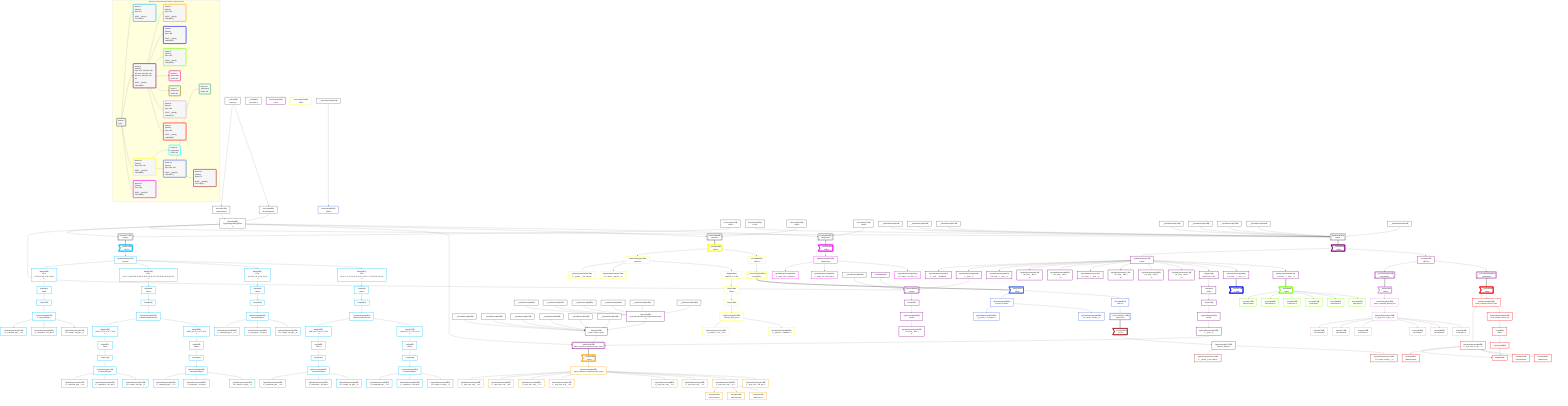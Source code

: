 graph TD
    classDef path fill:#eee,stroke:#000,color:#000
    classDef plan fill:#fff,stroke-width:3px,color:#000
    classDef itemplan fill:#fff,stroke-width:6px,color:#000
    classDef sideeffectplan fill:#f00,stroke-width:6px,color:#000
    classDef bucket fill:#f6f6f6,color:#000,stroke-width:6px,text-align:left


    %% define steps
    __Value3["__Value[3∈0]<br />ᐸcontextᐳ"]:::plan
    __Value5["__Value[5∈0]<br />ᐸrootValueᐳ"]:::plan
    Access197["Access[197∈0]<br />ᐸ3.pgSettingsᐳ"]:::plan
    Access198["Access[198∈0]<br />ᐸ3.withPgClientᐳ"]:::plan
    Object199["Object[199∈0]<br />ᐸ{pgSettings,withPgClient}ᐳ"]:::plan
    Connection200["Connection[200∈0]<br />ᐸ196ᐳ"]:::plan
    Connection225["Connection[225∈0]<br />ᐸ221ᐳ"]:::plan
    Connection253["Connection[253∈0]<br />ᐸ249ᐳ"]:::plan
    Connection270["Connection[270∈0]<br />ᐸ266ᐳ"]:::plan
    PgSelect271[["PgSelect[271∈0]<br />ᐸtypesᐳ"]]:::plan
    __Item272>"__Item[272∈1]<br />ᐸ271ᐳ"]:::itemplan
    PgSelectSingle273["PgSelectSingle[273∈1]<br />ᐸtypesᐳ"]:::plan
    Map609["Map[609∈1]<br />ᐸ273:{”0”:29,”1”:30,”2”:31,”3”:32}ᐳ"]:::plan
    List610["List[610∈1]<br />ᐸ609ᐳ"]:::plan
    First279["First[279∈1]"]:::plan
    PgSelectSingle280["PgSelectSingle[280∈1]<br />ᐸcompoundTypeᐳ"]:::plan
    Map607["Map[607∈1]<br />ᐸ273:{”0”:17,”1”:18,”2”:19,”3”:20,”4”:21,”5”:22,”6”:23,”7”:24,”8”:25,”9”:26,”10”:27}ᐳ"]:::plan
    List608["List[608∈1]<br />ᐸ607ᐳ"]:::plan
    First286["First[286∈1]"]:::plan
    PgSelectSingle287["PgSelectSingle[287∈1]<br />ᐸnestedCompoundTypeᐳ"]:::plan
    Map605["Map[605∈1]<br />ᐸ273:{”0”:12,”1”:13,”2”:14,”3”:15}ᐳ"]:::plan
    List606["List[606∈1]<br />ᐸ605ᐳ"]:::plan
    First293["First[293∈1]"]:::plan
    PgSelectSingle294["PgSelectSingle[294∈1]<br />ᐸcompoundTypeᐳ"]:::plan
    Map603["Map[603∈1]<br />ᐸ273:{”0”:0,”1”:1,”2”:2,”3”:3,”4”:4,”5”:5,”6”:6,”7”:7,”8”:8,”9”:9,”10”:10}ᐳ"]:::plan
    List604["List[604∈1]<br />ᐸ603ᐳ"]:::plan
    First300["First[300∈1]"]:::plan
    PgSelectSingle301["PgSelectSingle[301∈1]<br />ᐸnestedCompoundTypeᐳ"]:::plan
    PgClassExpression302["PgClassExpression[302∈1]<br />ᐸ__compound_type__.”a”ᐳ"]:::plan
    PgClassExpression303["PgClassExpression[303∈1]<br />ᐸ__compound....”foo_bar”ᐳ"]:::plan
    PgClassExpression305["PgClassExpression[305∈1]<br />ᐸ”c”.”compo...nd_type__)ᐳ"]:::plan
    Map601["Map[601∈1]<br />ᐸ287:{”0”:5,”1”:6,”2”:7,”3”:8}ᐳ"]:::plan
    List602["List[602∈1]<br />ᐸ601ᐳ"]:::plan
    First311["First[311∈1]"]:::plan
    PgSelectSingle312["PgSelectSingle[312∈1]<br />ᐸcompoundTypeᐳ"]:::plan
    Map599["Map[599∈1]<br />ᐸ287:{”0”:0,”1”:1,”2”:2,”3”:3}ᐳ"]:::plan
    List600["List[600∈1]<br />ᐸ599ᐳ"]:::plan
    First318["First[318∈1]"]:::plan
    PgSelectSingle319["PgSelectSingle[319∈1]<br />ᐸcompoundTypeᐳ"]:::plan
    PgClassExpression320["PgClassExpression[320∈1]<br />ᐸ__compound_type__.”a”ᐳ"]:::plan
    PgClassExpression321["PgClassExpression[321∈1]<br />ᐸ__compound....”foo_bar”ᐳ"]:::plan
    PgClassExpression323["PgClassExpression[323∈1]<br />ᐸ”c”.”compo...nd_type__)ᐳ"]:::plan
    PgClassExpression324["PgClassExpression[324∈1]<br />ᐸ__compound_type__.”a”ᐳ"]:::plan
    PgClassExpression325["PgClassExpression[325∈1]<br />ᐸ__compound....”foo_bar”ᐳ"]:::plan
    PgClassExpression327["PgClassExpression[327∈1]<br />ᐸ”c”.”compo...nd_type__)ᐳ"]:::plan
    PgClassExpression328["PgClassExpression[328∈1]<br />ᐸ__compound_type__.”a”ᐳ"]:::plan
    PgClassExpression329["PgClassExpression[329∈1]<br />ᐸ__compound....”foo_bar”ᐳ"]:::plan
    PgClassExpression331["PgClassExpression[331∈1]<br />ᐸ”c”.”compo...nd_type__)ᐳ"]:::plan
    Map597["Map[597∈1]<br />ᐸ301:{”0”:5,”1”:6,”2”:7,”3”:8}ᐳ"]:::plan
    List598["List[598∈1]<br />ᐸ597ᐳ"]:::plan
    First337["First[337∈1]"]:::plan
    PgSelectSingle338["PgSelectSingle[338∈1]<br />ᐸcompoundTypeᐳ"]:::plan
    Map595["Map[595∈1]<br />ᐸ301:{”0”:0,”1”:1,”2”:2,”3”:3}ᐳ"]:::plan
    List596["List[596∈1]<br />ᐸ595ᐳ"]:::plan
    First344["First[344∈1]"]:::plan
    PgSelectSingle345["PgSelectSingle[345∈1]<br />ᐸcompoundTypeᐳ"]:::plan
    PgClassExpression346["PgClassExpression[346∈1]<br />ᐸ__compound_type__.”a”ᐳ"]:::plan
    PgClassExpression347["PgClassExpression[347∈1]<br />ᐸ__compound....”foo_bar”ᐳ"]:::plan
    PgClassExpression349["PgClassExpression[349∈1]<br />ᐸ”c”.”compo...nd_type__)ᐳ"]:::plan
    PgClassExpression350["PgClassExpression[350∈1]<br />ᐸ__compound_type__.”a”ᐳ"]:::plan
    PgClassExpression351["PgClassExpression[351∈1]<br />ᐸ__compound....”foo_bar”ᐳ"]:::plan
    PgClassExpression353["PgClassExpression[353∈1]<br />ᐸ”c”.”compo...nd_type__)ᐳ"]:::plan
    __InputStaticLeaf362["__InputStaticLeaf[362∈0]"]:::plan
    __InputStaticLeaf366["__InputStaticLeaf[366∈0]"]:::plan
    __InputStaticLeaf367["__InputStaticLeaf[367∈0]"]:::plan
    __InputStaticLeaf374["__InputStaticLeaf[374∈0]"]:::plan
    __InputStaticLeaf378["__InputStaticLeaf[378∈0]"]:::plan
    __InputStaticLeaf379["__InputStaticLeaf[379∈0]"]:::plan
    __InputStaticLeaf394["__InputStaticLeaf[394∈0]"]:::plan
    __InputStaticLeaf395["__InputStaticLeaf[395∈0]"]:::plan
    PgSelect354[["PgSelect[354∈0]<br />ᐸpostᐳ"]]:::plan
    __Item355>"__Item[355∈2]<br />ᐸ354ᐳ"]:::itemplan
    PgSelectSingle356["PgSelectSingle[356∈2]<br />ᐸpostᐳ"]:::plan
    PgClassExpression357["PgClassExpression[357∈2]<br />ᐸ__post__.”headline”ᐳ"]:::plan
    PgClassExpression360["PgClassExpression[360∈2]<br />ᐸ__post__ᐳ"]:::plan
    PgClassExpression361["PgClassExpression[361∈2]<br />ᐸ”a”.”post_...(__post__)ᐳ"]:::plan
    PgClassExpression365["PgClassExpression[365∈2]<br />ᐸ”a”.”post_...lder! */<br />)ᐳ"]:::plan
    PgClassExpression369["PgClassExpression[369∈2]<br />ᐸ”a”.”post_...lder! */<br />)ᐳ"]:::plan
    PgClassExpression373["PgClassExpression[373∈2]<br />ᐸ”a”.”post_...(__post__)ᐳ"]:::plan
    PgClassExpression377["PgClassExpression[377∈2]<br />ᐸ”a”.”post_...lder! */<br />)ᐳ"]:::plan
    PgClassExpression381["PgClassExpression[381∈2]<br />ᐸ”a”.”post_...lder! */<br />)ᐳ"]:::plan
    __InputStaticLeaf382["__InputStaticLeaf[382∈0]"]:::plan
    Constant384["Constant[384∈2]"]:::plan
    PgSelect386[["PgSelect[386∈2]<br />ᐸpostᐳ"]]:::plan
    First390["First[390∈2]"]:::plan
    PgSelectSingle391["PgSelectSingle[391∈2]<br />ᐸpostᐳ"]:::plan
    PgClassExpression393["PgClassExpression[393∈2]<br />ᐸ”a”.”post_...lder! */<br />)ᐳ"]:::plan
    PgClassExpression397["PgClassExpression[397∈2]<br />ᐸ”a”.”post_...lder! */<br />)ᐳ"]:::plan
    __InputStaticLeaf399["__InputStaticLeaf[399∈0]"]:::plan
    __InputStaticLeaf400["__InputStaticLeaf[400∈0]"]:::plan
    __InputStaticLeaf401["__InputStaticLeaf[401∈0]"]:::plan
    __InputStaticLeaf403["__InputStaticLeaf[403∈0]"]:::plan
    __InputStaticLeaf404["__InputStaticLeaf[404∈0]"]:::plan
    __InputStaticLeaf406["__InputStaticLeaf[406∈0]"]:::plan
    __InputStaticLeaf407["__InputStaticLeaf[407∈0]"]:::plan
    __InputStaticLeaf408["__InputStaticLeaf[408∈0]"]:::plan
    __InputStaticLeaf409["__InputStaticLeaf[409∈0]"]:::plan
    __InputStaticLeaf410["__InputStaticLeaf[410∈0]"]:::plan
    __InputStaticLeaf411["__InputStaticLeaf[411∈0]"]:::plan
    __InputStaticLeaf412["__InputStaticLeaf[412∈0]"]:::plan
    Object414["Object[414∈2]<br />ᐸ{seconds,minutes,hours,days,months,years}ᐳ"]:::plan
    Object413["Object[413∈2]<br />ᐸ{a,b,c,e,f,g,foo_bar}ᐳ"]:::plan
    Map593["Map[593∈2]<br />ᐸ356:{”0”:3,”1”:4}ᐳ"]:::plan
    List594["List[594∈2]<br />ᐸ593ᐳ"]:::plan
    First420["First[420∈2]"]:::plan
    PgSelectSingle421["PgSelectSingle[421∈2]<br />ᐸpostᐳ"]:::plan
    PgClassExpression422["PgClassExpression[422∈2]<br />ᐸ__post__ᐳ"]:::plan
    PgSelect423[["PgSelect[423∈2]<br />ᐸpost_computed_compound_type_arrayᐳ"]]:::plan
    PgClassExpression428["PgClassExpression[428∈2]<br />ᐸ”a”.”post_...(__post__)ᐳ"]:::plan
    PgClassExpression430["PgClassExpression[430∈2]<br />ᐸ”a”.”post_...(__post__)ᐳ"]:::plan
    Connection441["Connection[441∈2]<br />ᐸ437ᐳ"]:::plan
    __Item442>"__Item[442∈3]<br />ᐸ423ᐳ"]:::itemplan
    PgSelectSingle443["PgSelectSingle[443∈3]<br />ᐸpost_computed_compound_type_arrayᐳ"]:::plan
    PgClassExpression444["PgClassExpression[444∈3]<br />ᐸ__post_com...rray__.”a”ᐳ"]:::plan
    PgClassExpression445["PgClassExpression[445∈3]<br />ᐸ__post_com...rray__.”b”ᐳ"]:::plan
    PgClassExpression446["PgClassExpression[446∈3]<br />ᐸ__post_com...rray__.”c”ᐳ"]:::plan
    PgClassExpression447["PgClassExpression[447∈3]<br />ᐸ__post_com...rray__.”d”ᐳ"]:::plan
    PgClassExpression448["PgClassExpression[448∈3]<br />ᐸ__post_com...rray__.”e”ᐳ"]:::plan
    PgClassExpression449["PgClassExpression[449∈3]<br />ᐸ__post_com...rray__.”f”ᐳ"]:::plan
    PgClassExpression450["PgClassExpression[450∈3]<br />ᐸ__post_com...rray__.”g”ᐳ"]:::plan
    PgClassExpression451["PgClassExpression[451∈3]<br />ᐸ__post_com....”foo_bar”ᐳ"]:::plan
    Access452["Access[452∈3]<br />ᐸ450.secondsᐳ"]:::plan
    Access453["Access[453∈3]<br />ᐸ450.minutesᐳ"]:::plan
    Access454["Access[454∈3]<br />ᐸ450.hoursᐳ"]:::plan
    __Item455>"__Item[455∈4]<br />ᐸ428ᐳ"]:::itemplan
    __Item456>"__Item[456∈5]<br />ᐸ430ᐳ"]:::itemplan
    Access457["Access[457∈5]<br />ᐸ456.secondsᐳ"]:::plan
    Access458["Access[458∈5]<br />ᐸ456.minutesᐳ"]:::plan
    Access459["Access[459∈5]<br />ᐸ456.hoursᐳ"]:::plan
    Access460["Access[460∈5]<br />ᐸ456.daysᐳ"]:::plan
    Access461["Access[461∈5]<br />ᐸ456.monthsᐳ"]:::plan
    Access462["Access[462∈5]<br />ᐸ456.yearsᐳ"]:::plan
    Access592["Access[592∈2]<br />ᐸ355.0ᐳ"]:::plan
    __ListTransform464[["__ListTransform[464∈2]<br />ᐸeach:463ᐳ"]]:::plan
    __ListTransform469[["__ListTransform[469∈2]<br />ᐸeach:468ᐳ"]]:::plan
    __Item473>"__Item[473∈8]<br />ᐸ464ᐳ"]:::itemplan
    PgSelectSingle474["PgSelectSingle[474∈8]<br />ᐸpost_computed_interval_setᐳ"]:::plan
    PgClassExpression475["PgClassExpression[475∈8]<br />ᐸ__post_com...al_set__.vᐳ"]:::plan
    Access476["Access[476∈8]<br />ᐸ475.secondsᐳ"]:::plan
    Access477["Access[477∈8]<br />ᐸ475.minutesᐳ"]:::plan
    Access478["Access[478∈8]<br />ᐸ475.hoursᐳ"]:::plan
    Access479["Access[479∈8]<br />ᐸ475.daysᐳ"]:::plan
    Access480["Access[480∈8]<br />ᐸ475.monthsᐳ"]:::plan
    Access481["Access[481∈8]<br />ᐸ475.yearsᐳ"]:::plan
    __Item482>"__Item[482∈9]<br />ᐸ469ᐳ"]:::itemplan
    PgSelectSingle483["PgSelectSingle[483∈9]<br />ᐸpost_computed_interval_setᐳ"]:::plan
    PgClassExpression484["PgClassExpression[484∈9]<br />ᐸ__post_com...al_set__.vᐳ"]:::plan
    PgClassExpression487["PgClassExpression[487∈9]<br />ᐸrow_number...tion by 1)ᐳ"]:::plan
    List488["List[488∈9]<br />ᐸ487ᐳ"]:::plan
    PgCursor486["PgCursor[486∈9]"]:::plan
    Edge485["Edge[485∈9]"]:::plan
    Access489["Access[489∈9]<br />ᐸ484.secondsᐳ"]:::plan
    Access490["Access[490∈9]<br />ᐸ484.minutesᐳ"]:::plan
    Access491["Access[491∈9]<br />ᐸ484.hoursᐳ"]:::plan
    PgSelect492[["PgSelect[492∈0]<br />ᐸpersonᐳ"]]:::plan
    __Item493>"__Item[493∈10]<br />ᐸ492ᐳ"]:::itemplan
    PgSelectSingle494["PgSelectSingle[494∈10]<br />ᐸpersonᐳ"]:::plan
    PgClassExpression495["PgClassExpression[495∈10]<br />ᐸ__person__...full_name”ᐳ"]:::plan
    PgClassExpression497["PgClassExpression[497∈10]<br />ᐸ”c”.”perso..._person__)ᐳ"]:::plan
    Connection525["Connection[525∈10]<br />ᐸ521ᐳ"]:::plan
    Map590["Map[590∈10]<br />ᐸ494:{”0”:1,”1”:2}ᐳ"]:::plan
    List591["List[591∈10]<br />ᐸ590ᐳ"]:::plan
    First531["First[531∈10]"]:::plan
    PgSelectSingle532["PgSelectSingle[532∈10]<br />ᐸperson_first_postᐳ"]:::plan
    Access589["Access[589∈10]<br />ᐸ493.0ᐳ"]:::plan
    __ListTransform534[["__ListTransform[534∈10]<br />ᐸeach:533ᐳ"]]:::plan
    __Item537>"__Item[537∈12]<br />ᐸ534ᐳ"]:::itemplan
    PgSelectSingle538["PgSelectSingle[538∈12]<br />ᐸperson_friendsᐳ"]:::plan
    PgClassExpression539["PgClassExpression[539∈12]<br />ᐸ__person_f...full_name”ᐳ"]:::plan
    PgClassExpression541["PgClassExpression[541∈12]<br />ᐸ”c”.”perso...friends__)ᐳ"]:::plan
    __InputStaticLeaf542["__InputStaticLeaf[542∈0]"]:::plan
    Connection569["Connection[569∈12]<br />ᐸ565ᐳ"]:::plan
    Access588["Access[588∈12]<br />ᐸ537.0ᐳ"]:::plan
    __ListTransform571[["__ListTransform[571∈12]<br />ᐸeach:570ᐳ"]]:::plan
    __Item574>"__Item[574∈14]<br />ᐸ571ᐳ"]:::itemplan
    PgSelectSingle575["PgSelectSingle[575∈14]<br />ᐸperson_friendsᐳ"]:::plan
    PgClassExpression576["PgClassExpression[576∈14]<br />ᐸ__person_f...full_name”ᐳ"]:::plan
    PgClassExpression578["PgClassExpression[578∈14]<br />ᐸ”c”.”perso...friends__)ᐳ"]:::plan
    PgClassExpression579["PgClassExpression[579∈10]<br />ᐸ__person_f...ost__.”id”ᐳ"]:::plan
    PgClassExpression580["PgClassExpression[580∈10]<br />ᐸ__person_f...”headline”ᐳ"]:::plan
    PgSelect581[["PgSelect[581∈0]<br />ᐸedgeCaseᐳ"]]:::plan
    __Item582>"__Item[582∈15]<br />ᐸ581ᐳ"]:::itemplan
    PgSelectSingle583["PgSelectSingle[583∈15]<br />ᐸedgeCaseᐳ"]:::plan
    PgClassExpression584["PgClassExpression[584∈15]<br />ᐸ__edge_cas...s_default”ᐳ"]:::plan
    PgClassExpression585["PgClassExpression[585∈15]<br />ᐸ__edge_cas...cast_easy”ᐳ"]:::plan
    PgClassExpression587["PgClassExpression[587∈15]<br />ᐸ”c”.”edge_...ge_case__)ᐳ"]:::plan

    %% plan dependencies
    __Value3 --> Access197
    __Value3 --> Access198
    Access197 & Access198 --> Object199
    Object199 & Connection200 --> PgSelect271
    PgSelect271 ==> __Item272
    __Item272 --> PgSelectSingle273
    PgSelectSingle273 --> Map609
    Map609 --> List610
    List610 --> First279
    First279 --> PgSelectSingle280
    PgSelectSingle273 --> Map607
    Map607 --> List608
    List608 --> First286
    First286 --> PgSelectSingle287
    PgSelectSingle273 --> Map605
    Map605 --> List606
    List606 --> First293
    First293 --> PgSelectSingle294
    PgSelectSingle273 --> Map603
    Map603 --> List604
    List604 --> First300
    First300 --> PgSelectSingle301
    PgSelectSingle280 --> PgClassExpression302
    PgSelectSingle280 --> PgClassExpression303
    PgSelectSingle280 --> PgClassExpression305
    PgSelectSingle287 --> Map601
    Map601 --> List602
    List602 --> First311
    First311 --> PgSelectSingle312
    PgSelectSingle287 --> Map599
    Map599 --> List600
    List600 --> First318
    First318 --> PgSelectSingle319
    PgSelectSingle312 --> PgClassExpression320
    PgSelectSingle312 --> PgClassExpression321
    PgSelectSingle312 --> PgClassExpression323
    PgSelectSingle319 --> PgClassExpression324
    PgSelectSingle319 --> PgClassExpression325
    PgSelectSingle319 --> PgClassExpression327
    PgSelectSingle294 --> PgClassExpression328
    PgSelectSingle294 --> PgClassExpression329
    PgSelectSingle294 --> PgClassExpression331
    PgSelectSingle301 --> Map597
    Map597 --> List598
    List598 --> First337
    First337 --> PgSelectSingle338
    PgSelectSingle301 --> Map595
    Map595 --> List596
    List596 --> First344
    First344 --> PgSelectSingle345
    PgSelectSingle338 --> PgClassExpression346
    PgSelectSingle338 --> PgClassExpression347
    PgSelectSingle338 --> PgClassExpression349
    PgSelectSingle345 --> PgClassExpression350
    PgSelectSingle345 --> PgClassExpression351
    PgSelectSingle345 --> PgClassExpression353
    Object199 & Connection225 & __InputStaticLeaf362 & __InputStaticLeaf366 & __InputStaticLeaf367 & __InputStaticLeaf374 & __InputStaticLeaf378 & __InputStaticLeaf379 & __InputStaticLeaf394 & __InputStaticLeaf395 --> PgSelect354
    PgSelect354 ==> __Item355
    __Item355 --> PgSelectSingle356
    PgSelectSingle356 --> PgClassExpression357
    PgSelectSingle356 --> PgClassExpression360
    PgSelectSingle356 --> PgClassExpression361
    PgSelectSingle356 --> PgClassExpression365
    PgSelectSingle356 --> PgClassExpression369
    PgSelectSingle356 --> PgClassExpression373
    PgSelectSingle356 --> PgClassExpression377
    PgSelectSingle356 --> PgClassExpression381
    Object199 & PgClassExpression360 & __InputStaticLeaf382 & Constant384 --> PgSelect386
    PgSelect386 --> First390
    First390 --> PgSelectSingle391
    PgSelectSingle391 --> PgClassExpression393
    PgSelectSingle356 --> PgClassExpression397
    __InputStaticLeaf406 & __InputStaticLeaf407 & __InputStaticLeaf408 & __InputStaticLeaf409 & __InputStaticLeaf410 & __InputStaticLeaf411 --> Object414
    __InputStaticLeaf399 & __InputStaticLeaf400 & __InputStaticLeaf401 & __InputStaticLeaf403 & __InputStaticLeaf404 & Object414 & __InputStaticLeaf412 --> Object413
    PgSelectSingle356 --> Map593
    Map593 --> List594
    List594 --> First420
    First420 --> PgSelectSingle421
    PgSelectSingle421 --> PgClassExpression422
    Object199 & PgClassExpression422 & Object413 --> PgSelect423
    PgSelectSingle356 --> PgClassExpression428
    PgSelectSingle356 --> PgClassExpression430
    PgSelect423 ==> __Item442
    __Item442 --> PgSelectSingle443
    PgSelectSingle443 --> PgClassExpression444
    PgSelectSingle443 --> PgClassExpression445
    PgSelectSingle443 --> PgClassExpression446
    PgSelectSingle443 --> PgClassExpression447
    PgSelectSingle443 --> PgClassExpression448
    PgSelectSingle443 --> PgClassExpression449
    PgSelectSingle443 --> PgClassExpression450
    PgSelectSingle443 --> PgClassExpression451
    PgClassExpression450 --> Access452
    PgClassExpression450 --> Access453
    PgClassExpression450 --> Access454
    PgClassExpression428 ==> __Item455
    PgClassExpression430 ==> __Item456
    __Item456 --> Access457
    __Item456 --> Access458
    __Item456 --> Access459
    __Item456 --> Access460
    __Item456 --> Access461
    __Item456 --> Access462
    __Item355 --> Access592
    Access592 --> __ListTransform464
    Access592 --> __ListTransform469
    __ListTransform464 ==> __Item473
    __Item473 --> PgSelectSingle474
    PgSelectSingle474 --> PgClassExpression475
    PgClassExpression475 --> Access476
    PgClassExpression475 --> Access477
    PgClassExpression475 --> Access478
    PgClassExpression475 --> Access479
    PgClassExpression475 --> Access480
    PgClassExpression475 --> Access481
    __ListTransform469 ==> __Item482
    __Item482 --> PgSelectSingle483
    PgSelectSingle483 --> PgClassExpression484
    PgSelectSingle483 --> PgClassExpression487
    PgClassExpression487 --> List488
    List488 --> PgCursor486
    PgClassExpression484 & PgCursor486 --> Edge485
    PgClassExpression484 --> Access489
    PgClassExpression484 --> Access490
    PgClassExpression484 --> Access491
    Object199 & Connection253 --> PgSelect492
    PgSelect492 ==> __Item493
    __Item493 --> PgSelectSingle494
    PgSelectSingle494 --> PgClassExpression495
    PgSelectSingle494 --> PgClassExpression497
    PgSelectSingle494 --> Map590
    Map590 --> List591
    List591 --> First531
    First531 --> PgSelectSingle532
    __Item493 --> Access589
    Access589 --> __ListTransform534
    __ListTransform534 ==> __Item537
    __Item537 --> PgSelectSingle538
    PgSelectSingle538 --> PgClassExpression539
    PgSelectSingle538 --> PgClassExpression541
    __InputStaticLeaf542 --> Connection569
    __Item537 --> Access588
    Access588 --> __ListTransform571
    __ListTransform571 ==> __Item574
    __Item574 --> PgSelectSingle575
    PgSelectSingle575 --> PgClassExpression576
    PgSelectSingle575 --> PgClassExpression578
    PgSelectSingle532 --> PgClassExpression579
    PgSelectSingle532 --> PgClassExpression580
    Object199 & Connection270 --> PgSelect581
    PgSelect581 ==> __Item582
    __Item582 --> PgSelectSingle583
    PgSelectSingle583 --> PgClassExpression584
    PgSelectSingle583 --> PgClassExpression585
    PgSelectSingle583 --> PgClassExpression587

    %% plan-to-path relationships

    subgraph "Buckets for queries/v4/procedure-computed-fields"
    Bucket0("Bucket 0<br />(root)"):::bucket
    classDef bucket0 stroke:#696969
    class Bucket0,__Value3,__Value5,Access197,Access198,Object199,Connection200,Connection225,Connection253,Connection270,PgSelect271,PgSelect354,__InputStaticLeaf362,__InputStaticLeaf366,__InputStaticLeaf367,__InputStaticLeaf374,__InputStaticLeaf378,__InputStaticLeaf379,__InputStaticLeaf382,__InputStaticLeaf394,__InputStaticLeaf395,__InputStaticLeaf399,__InputStaticLeaf400,__InputStaticLeaf401,__InputStaticLeaf403,__InputStaticLeaf404,__InputStaticLeaf406,__InputStaticLeaf407,__InputStaticLeaf408,__InputStaticLeaf409,__InputStaticLeaf410,__InputStaticLeaf411,__InputStaticLeaf412,PgSelect492,__InputStaticLeaf542,PgSelect581 bucket0
    Bucket1("Bucket 1<br />(listItem)<br />Deps: 271<br /><br />ROOT __Item{1}ᐸ271ᐳ[272]"):::bucket
    classDef bucket1 stroke:#00bfff
    class Bucket1,__Item272,PgSelectSingle273,First279,PgSelectSingle280,First286,PgSelectSingle287,First293,PgSelectSingle294,First300,PgSelectSingle301,PgClassExpression302,PgClassExpression303,PgClassExpression305,First311,PgSelectSingle312,First318,PgSelectSingle319,PgClassExpression320,PgClassExpression321,PgClassExpression323,PgClassExpression324,PgClassExpression325,PgClassExpression327,PgClassExpression328,PgClassExpression329,PgClassExpression331,First337,PgSelectSingle338,First344,PgSelectSingle345,PgClassExpression346,PgClassExpression347,PgClassExpression349,PgClassExpression350,PgClassExpression351,PgClassExpression353,Map595,List596,Map597,List598,Map599,List600,Map601,List602,Map603,List604,Map605,List606,Map607,List608,Map609,List610 bucket1
    Bucket2("Bucket 2<br />(listItem)<br />Deps: 354, 199, 382, 399, 400, 401, 403, 404, 412, 406, 407, 408, 409, 410, 411<br /><br />ROOT __Item{2}ᐸ354ᐳ[355]"):::bucket
    classDef bucket2 stroke:#7f007f
    class Bucket2,__Item355,PgSelectSingle356,PgClassExpression357,PgClassExpression360,PgClassExpression361,PgClassExpression365,PgClassExpression369,PgClassExpression373,PgClassExpression377,PgClassExpression381,Constant384,PgSelect386,First390,PgSelectSingle391,PgClassExpression393,PgClassExpression397,Object413,Object414,First420,PgSelectSingle421,PgClassExpression422,PgSelect423,PgClassExpression428,PgClassExpression430,Connection441,__ListTransform464,__ListTransform469,Access592,Map593,List594 bucket2
    Bucket3("Bucket 3<br />(listItem)<br />Deps: 423<br /><br />ROOT __Item{3}ᐸ423ᐳ[442]"):::bucket
    classDef bucket3 stroke:#ffa500
    class Bucket3,__Item442,PgSelectSingle443,PgClassExpression444,PgClassExpression445,PgClassExpression446,PgClassExpression447,PgClassExpression448,PgClassExpression449,PgClassExpression450,PgClassExpression451,Access452,Access453,Access454 bucket3
    Bucket4("Bucket 4<br />(listItem)<br />Deps: 428<br /><br />ROOT __Item{4}ᐸ428ᐳ[455]"):::bucket
    classDef bucket4 stroke:#0000ff
    class Bucket4,__Item455 bucket4
    Bucket5("Bucket 5<br />(listItem)<br />Deps: 430<br /><br />ROOT __Item{5}ᐸ430ᐳ[456]"):::bucket
    classDef bucket5 stroke:#7fff00
    class Bucket5,__Item456,Access457,Access458,Access459,Access460,Access461,Access462 bucket5
    Bucket6("Bucket 6<br />(subroutine)<br />ROOT null"):::bucket
    classDef bucket6 stroke:#ff1493
    class Bucket6 bucket6
    Bucket7("Bucket 7<br />(subroutine)<br />ROOT null"):::bucket
    classDef bucket7 stroke:#808000
    class Bucket7 bucket7
    Bucket8("Bucket 8<br />(listItem)<br />Deps: 464<br /><br />ROOT __Item{8}ᐸ464ᐳ[473]"):::bucket
    classDef bucket8 stroke:#dda0dd
    class Bucket8,__Item473,PgSelectSingle474,PgClassExpression475,Access476,Access477,Access478,Access479,Access480,Access481 bucket8
    Bucket9("Bucket 9<br />(listItem)<br />Deps: 469<br /><br />ROOT __Item{9}ᐸ469ᐳ[482]"):::bucket
    classDef bucket9 stroke:#ff0000
    class Bucket9,__Item482,PgSelectSingle483,PgClassExpression484,Edge485,PgCursor486,PgClassExpression487,List488,Access489,Access490,Access491 bucket9
    Bucket10("Bucket 10<br />(listItem)<br />Deps: 492, 542<br /><br />ROOT __Item{10}ᐸ492ᐳ[493]"):::bucket
    classDef bucket10 stroke:#ffff00
    class Bucket10,__Item493,PgSelectSingle494,PgClassExpression495,PgClassExpression497,Connection525,First531,PgSelectSingle532,__ListTransform534,PgClassExpression579,PgClassExpression580,Access589,Map590,List591 bucket10
    Bucket11("Bucket 11<br />(subroutine)<br />ROOT null"):::bucket
    classDef bucket11 stroke:#00ffff
    class Bucket11 bucket11
    Bucket12("Bucket 12<br />(listItem)<br />Deps: 534, 542<br /><br />ROOT __Item{12}ᐸ534ᐳ[537]"):::bucket
    classDef bucket12 stroke:#4169e1
    class Bucket12,__Item537,PgSelectSingle538,PgClassExpression539,PgClassExpression541,Connection569,__ListTransform571,Access588 bucket12
    Bucket13("Bucket 13<br />(subroutine)<br />ROOT null"):::bucket
    classDef bucket13 stroke:#3cb371
    class Bucket13 bucket13
    Bucket14("Bucket 14<br />(listItem)<br />Deps: 571<br /><br />ROOT __Item{14}ᐸ571ᐳ[574]"):::bucket
    classDef bucket14 stroke:#a52a2a
    class Bucket14,__Item574,PgSelectSingle575,PgClassExpression576,PgClassExpression578 bucket14
    Bucket15("Bucket 15<br />(listItem)<br />Deps: 581<br /><br />ROOT __Item{15}ᐸ581ᐳ[582]"):::bucket
    classDef bucket15 stroke:#ff00ff
    class Bucket15,__Item582,PgSelectSingle583,PgClassExpression584,PgClassExpression585,PgClassExpression587 bucket15
    Bucket0 --> Bucket1 & Bucket2 & Bucket10 & Bucket15
    Bucket2 --> Bucket3 & Bucket4 & Bucket5 & Bucket6 & Bucket7 & Bucket8 & Bucket9
    Bucket10 --> Bucket11 & Bucket12
    Bucket12 --> Bucket13 & Bucket14
    end